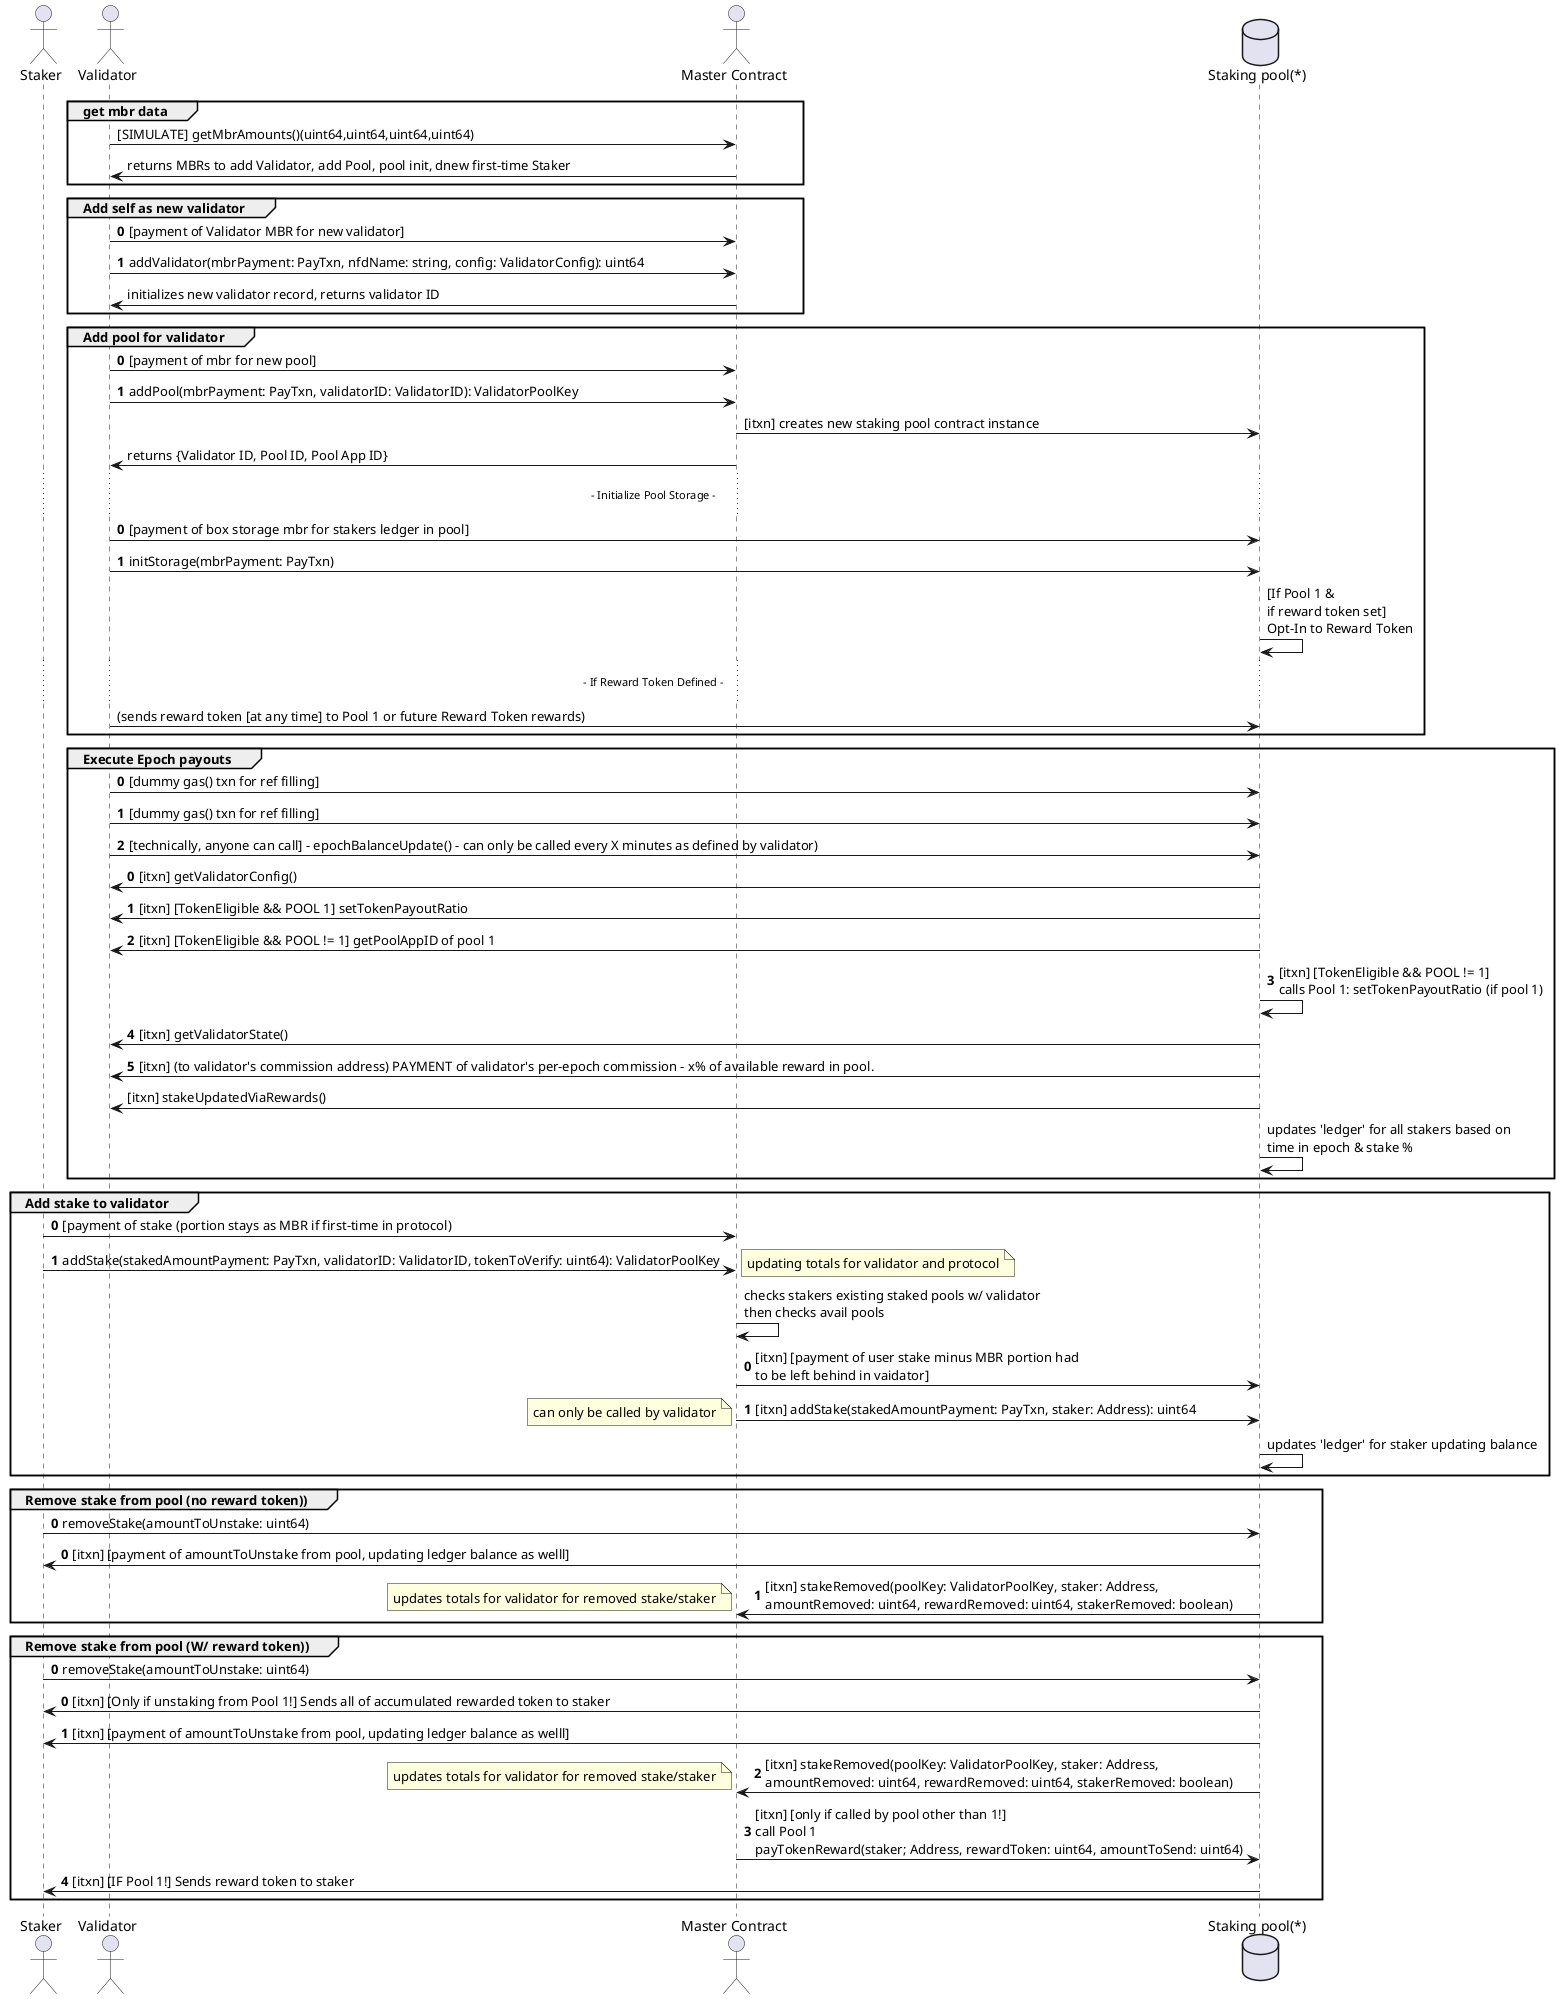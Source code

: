 @startuml
actor "Staker" as staker
actor "Validator" as validator
actor "Master Contract" as master
database "Staking pool(*)" as pool
group get mbr data
validator -> master: [SIMULATE] getMbrAmounts()(uint64,uint64,uint64,uint64)
master->validator: returns MBRs to add Validator, add Pool, pool init, dnew first-time Staker
end
group Add self as new validator
autonumber 0
validator -> master: [payment of Validator MBR for new validator]
validator -> master: addValidator(mbrPayment: PayTxn, nfdName: string, config: ValidatorConfig): uint64
autonumber stop
master -> validator: initializes new validator record, returns validator ID
end

group Add pool for validator
autonumber 0
validator -> master: [payment of mbr for new pool]
validator -> master: addPool(mbrPayment: PayTxn, validatorID: ValidatorID): ValidatorPoolKey
autonumber stop
master -> pool: [itxn] creates new staking pool contract instance
master -> validator: returns {Validator ID, Pool ID, Pool App ID}
...  - Initialize Pool Storage - ...
autonumber 0
validator -> pool: [payment of box storage mbr for stakers ledger in pool]
validator -> pool: initStorage(mbrPayment: PayTxn)
autonumber stop
pool -> pool: [If Pool 1 &\nif reward token set]\nOpt-In to Reward Token
...  - If Reward Token Defined - ...
validator -> pool: (sends reward token [at any time] to Pool 1 or future Reward Token rewards)
end

group Execute Epoch payouts
autonumber 0
validator -> pool: [dummy gas() txn for ref filling]
validator -> pool: [dummy gas() txn for ref filling]
validator -> pool: [technically, anyone can call] - epochBalanceUpdate() - can only be called every X minutes as defined by validator)
autonumber 0
pool -> validator: [itxn] getValidatorConfig()
pool -> validator: [itxn] [TokenEligible && POOL 1] setTokenPayoutRatio
autonumber 2
pool -> validator: [itxn] [TokenEligible && POOL != 1] getPoolAppID of pool 1
pool -> pool: [itxn] [TokenEligible && POOL != 1]\ncalls Pool 1: setTokenPayoutRatio (if pool 1)
pool -> validator: [itxn] getValidatorState()
pool -> validator: [itxn] (to validator's commission address) PAYMENT of validator's per-epoch commission - x% of available reward in pool.
autonumber stop
pool -> validator: [itxn] stakeUpdatedViaRewards()
pool -> pool: updates 'ledger' for all stakers based on\ntime in epoch & stake %
end

group Add stake to validator
autonumber 0
staker -> master: [payment of stake (portion stays as MBR if first-time in protocol)
staker -> master:  addStake(stakedAmountPayment: PayTxn, validatorID: ValidatorID, tokenToVerify: uint64): ValidatorPoolKey
note right: updating totals for validator and protocol
autonumber stop
master -> master: checks stakers existing staked pools w/ validator\nthen checks avail pools
autonumber 0
master -> pool: [itxn] [payment of user stake minus MBR portion had\nto be left behind in vaidator]
master -> pool: [itxn] addStake(stakedAmountPayment: PayTxn, staker: Address): uint64
note left: can only be called by validator
autonumber stop
pool -> pool: updates 'ledger' for staker updating balance
end
group Remove stake from pool (no reward token))
autonumber 0
staker -> pool: removeStake(amountToUnstake: uint64)
autonumber 0
pool -> staker: [itxn] [payment of amountToUnstake from pool, updating ledger balance as welll]
pool -> master: [itxn] stakeRemoved(poolKey: ValidatorPoolKey, staker: Address,\namountRemoved: uint64, rewardRemoved: uint64, stakerRemoved: boolean)
note left: updates totals for validator for removed stake/staker
end
group Remove stake from pool (W/ reward token))
autonumber 0
staker -> pool: removeStake(amountToUnstake: uint64)
autonumber 0
pool -> staker: [itxn] [Only if unstaking from Pool 1!] Sends all of accumulated rewarded token to staker
pool -> staker: [itxn] [payment of amountToUnstake from pool, updating ledger balance as welll]
pool -> master: [itxn] stakeRemoved(poolKey: ValidatorPoolKey, staker: Address,\namountRemoved: uint64, rewardRemoved: uint64, stakerRemoved: boolean)
note left: updates totals for validator for removed stake/staker
master -> pool: [itxn] [only if called by pool other than 1!]\ncall Pool 1\npayTokenReward(staker; Address, rewardToken: uint64, amountToSend: uint64)
pool -> staker: [itxn] [IF Pool 1!] Sends reward token to staker
end
@enduml
